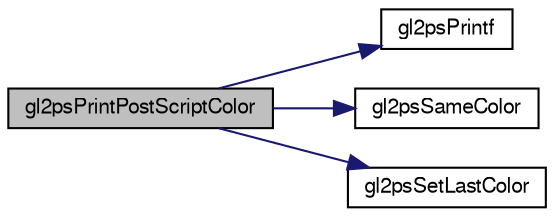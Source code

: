 digraph G
{
  edge [fontname="FreeSans",fontsize="10",labelfontname="FreeSans",labelfontsize="10"];
  node [fontname="FreeSans",fontsize="10",shape=record];
  rankdir="LR";
  Node1 [label="gl2psPrintPostScriptColor",height=0.2,width=0.4,color="black", fillcolor="grey75", style="filled" fontcolor="black"];
  Node1 -> Node2 [color="midnightblue",fontsize="10",style="solid",fontname="FreeSans"];
  Node2 [label="gl2psPrintf",height=0.2,width=0.4,color="black", fillcolor="white", style="filled",URL="$gl2ps_8c.html#ac9f550ea1c4dfd5a1d89a75c80d5ba77"];
  Node1 -> Node3 [color="midnightblue",fontsize="10",style="solid",fontname="FreeSans"];
  Node3 [label="gl2psSameColor",height=0.2,width=0.4,color="black", fillcolor="white", style="filled",URL="$gl2ps_8c.html#a1de2a0f53b7234b7b668a0114de03719"];
  Node1 -> Node4 [color="midnightblue",fontsize="10",style="solid",fontname="FreeSans"];
  Node4 [label="gl2psSetLastColor",height=0.2,width=0.4,color="black", fillcolor="white", style="filled",URL="$gl2ps_8c.html#a4fdba08f6a02ee62a3afbade8f740adf"];
}
